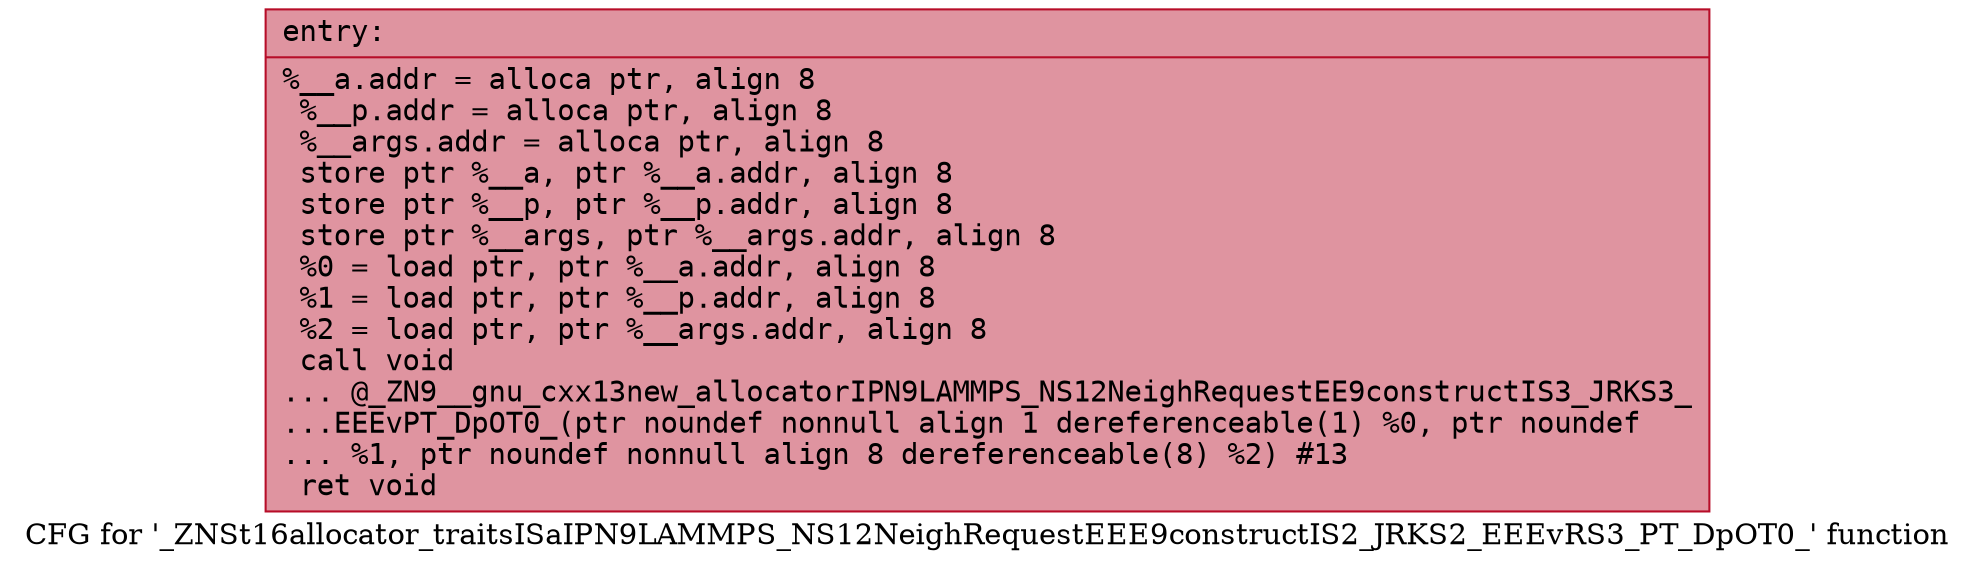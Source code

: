 digraph "CFG for '_ZNSt16allocator_traitsISaIPN9LAMMPS_NS12NeighRequestEEE9constructIS2_JRKS2_EEEvRS3_PT_DpOT0_' function" {
	label="CFG for '_ZNSt16allocator_traitsISaIPN9LAMMPS_NS12NeighRequestEEE9constructIS2_JRKS2_EEEvRS3_PT_DpOT0_' function";

	Node0x5563be1a27c0 [shape=record,color="#b70d28ff", style=filled, fillcolor="#b70d2870" fontname="Courier",label="{entry:\l|  %__a.addr = alloca ptr, align 8\l  %__p.addr = alloca ptr, align 8\l  %__args.addr = alloca ptr, align 8\l  store ptr %__a, ptr %__a.addr, align 8\l  store ptr %__p, ptr %__p.addr, align 8\l  store ptr %__args, ptr %__args.addr, align 8\l  %0 = load ptr, ptr %__a.addr, align 8\l  %1 = load ptr, ptr %__p.addr, align 8\l  %2 = load ptr, ptr %__args.addr, align 8\l  call void\l... @_ZN9__gnu_cxx13new_allocatorIPN9LAMMPS_NS12NeighRequestEE9constructIS3_JRKS3_\l...EEEvPT_DpOT0_(ptr noundef nonnull align 1 dereferenceable(1) %0, ptr noundef\l... %1, ptr noundef nonnull align 8 dereferenceable(8) %2) #13\l  ret void\l}"];
}
